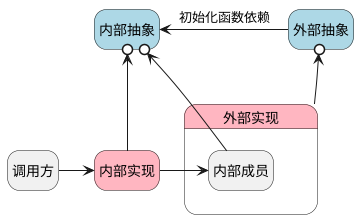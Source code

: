 @startuml 桥接模式
hide empty description
state user as "调用方"
state out_inter as "外部抽象" #LightBlue
state in_inter as "内部抽象" #LightBlue
state out_class as "外部实现" #LightPink {
    state sub_class as "内部成员"
}
state in_class as "内部实现" #LightPink

out_inter -left-> in_inter : 初始化函数依赖
out_class -up->o out_inter
sub_class -up->o in_inter
user -right-> in_class
in_class -up->o in_inter
in_class -right-> sub_class
@enduml